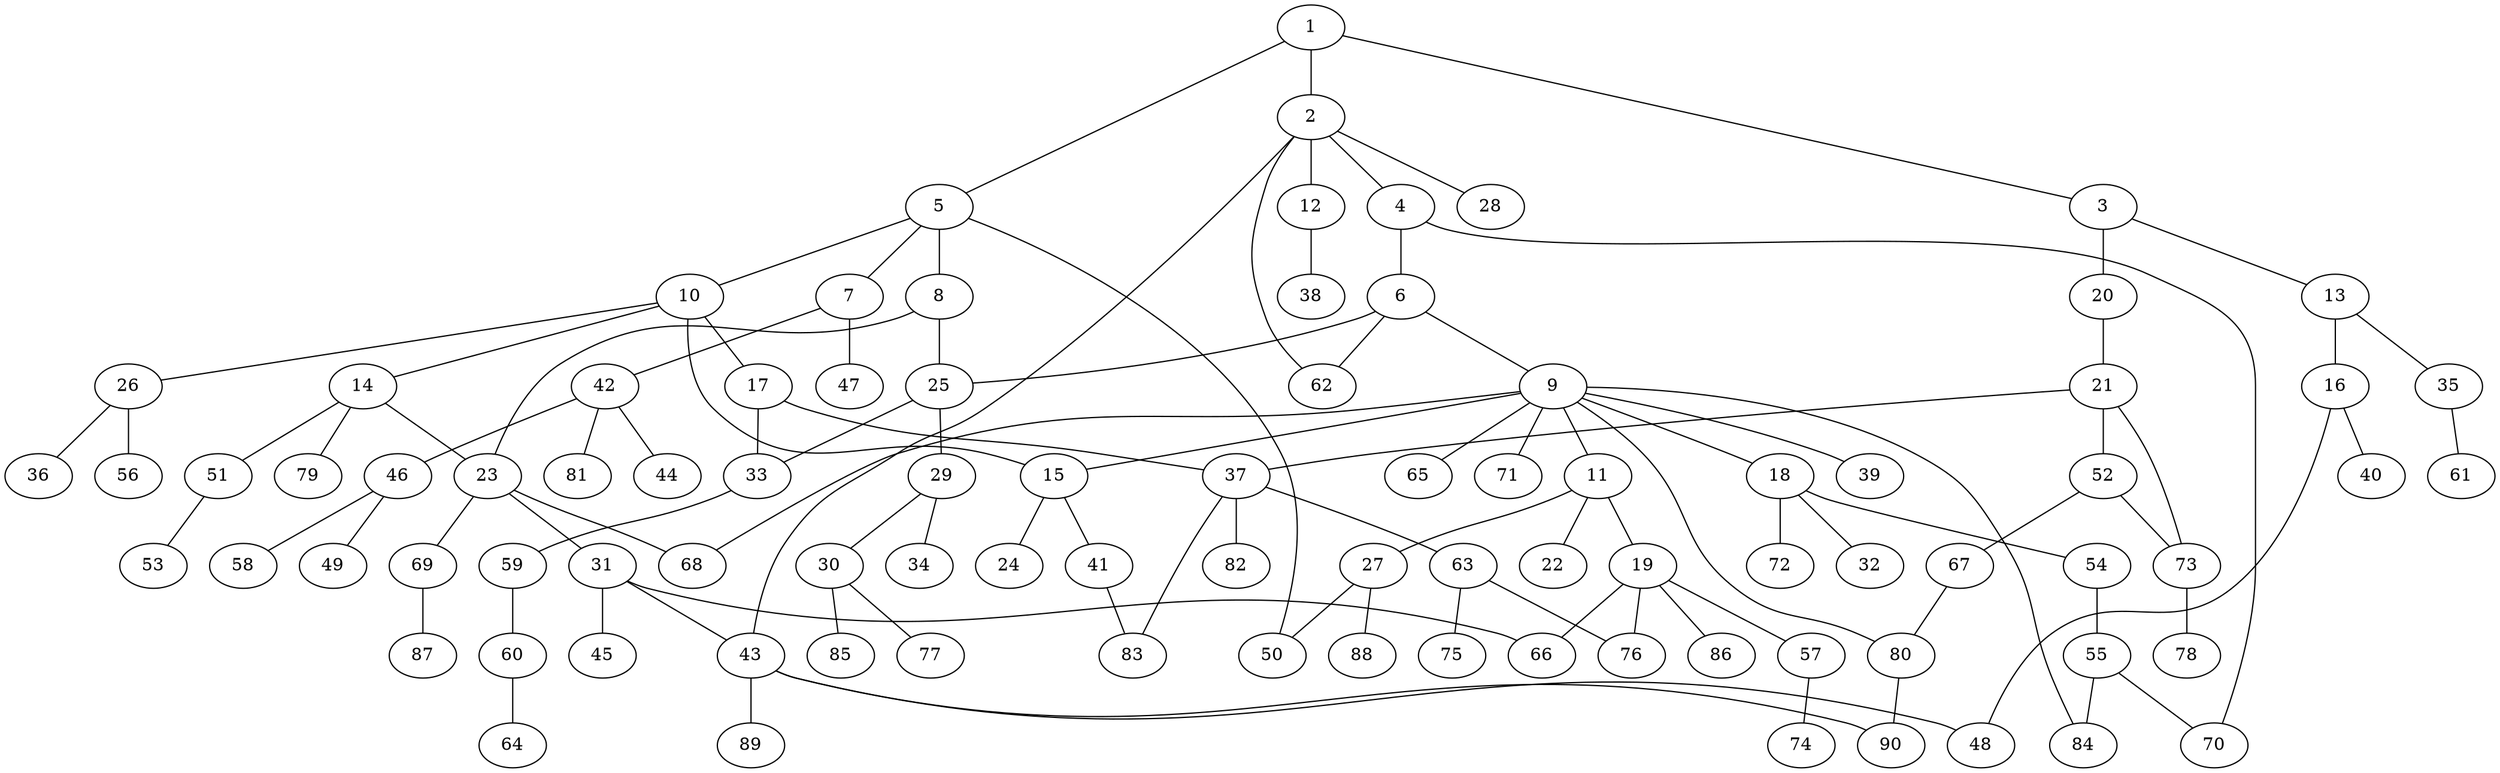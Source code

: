 graph graphname {1--2
1--3
1--5
2--4
2--12
2--28
2--43
2--62
3--13
3--20
4--6
4--70
5--7
5--8
5--10
5--50
6--9
6--25
6--62
7--42
7--47
8--23
8--25
9--11
9--15
9--18
9--39
9--65
9--68
9--71
9--80
9--84
10--14
10--15
10--17
10--26
11--19
11--22
11--27
12--38
13--16
13--35
14--23
14--51
14--79
15--24
15--41
16--40
16--48
17--33
17--37
18--32
18--54
18--72
19--57
19--66
19--76
19--86
20--21
21--37
21--52
21--73
23--31
23--68
23--69
25--29
25--33
26--36
26--56
27--50
27--88
29--30
29--34
30--77
30--85
31--43
31--45
31--66
33--59
35--61
37--63
37--82
37--83
41--83
42--44
42--46
42--81
43--48
43--89
43--90
46--49
46--58
51--53
52--67
52--73
54--55
55--70
55--84
57--74
59--60
60--64
63--75
63--76
67--80
69--87
73--78
80--90
}